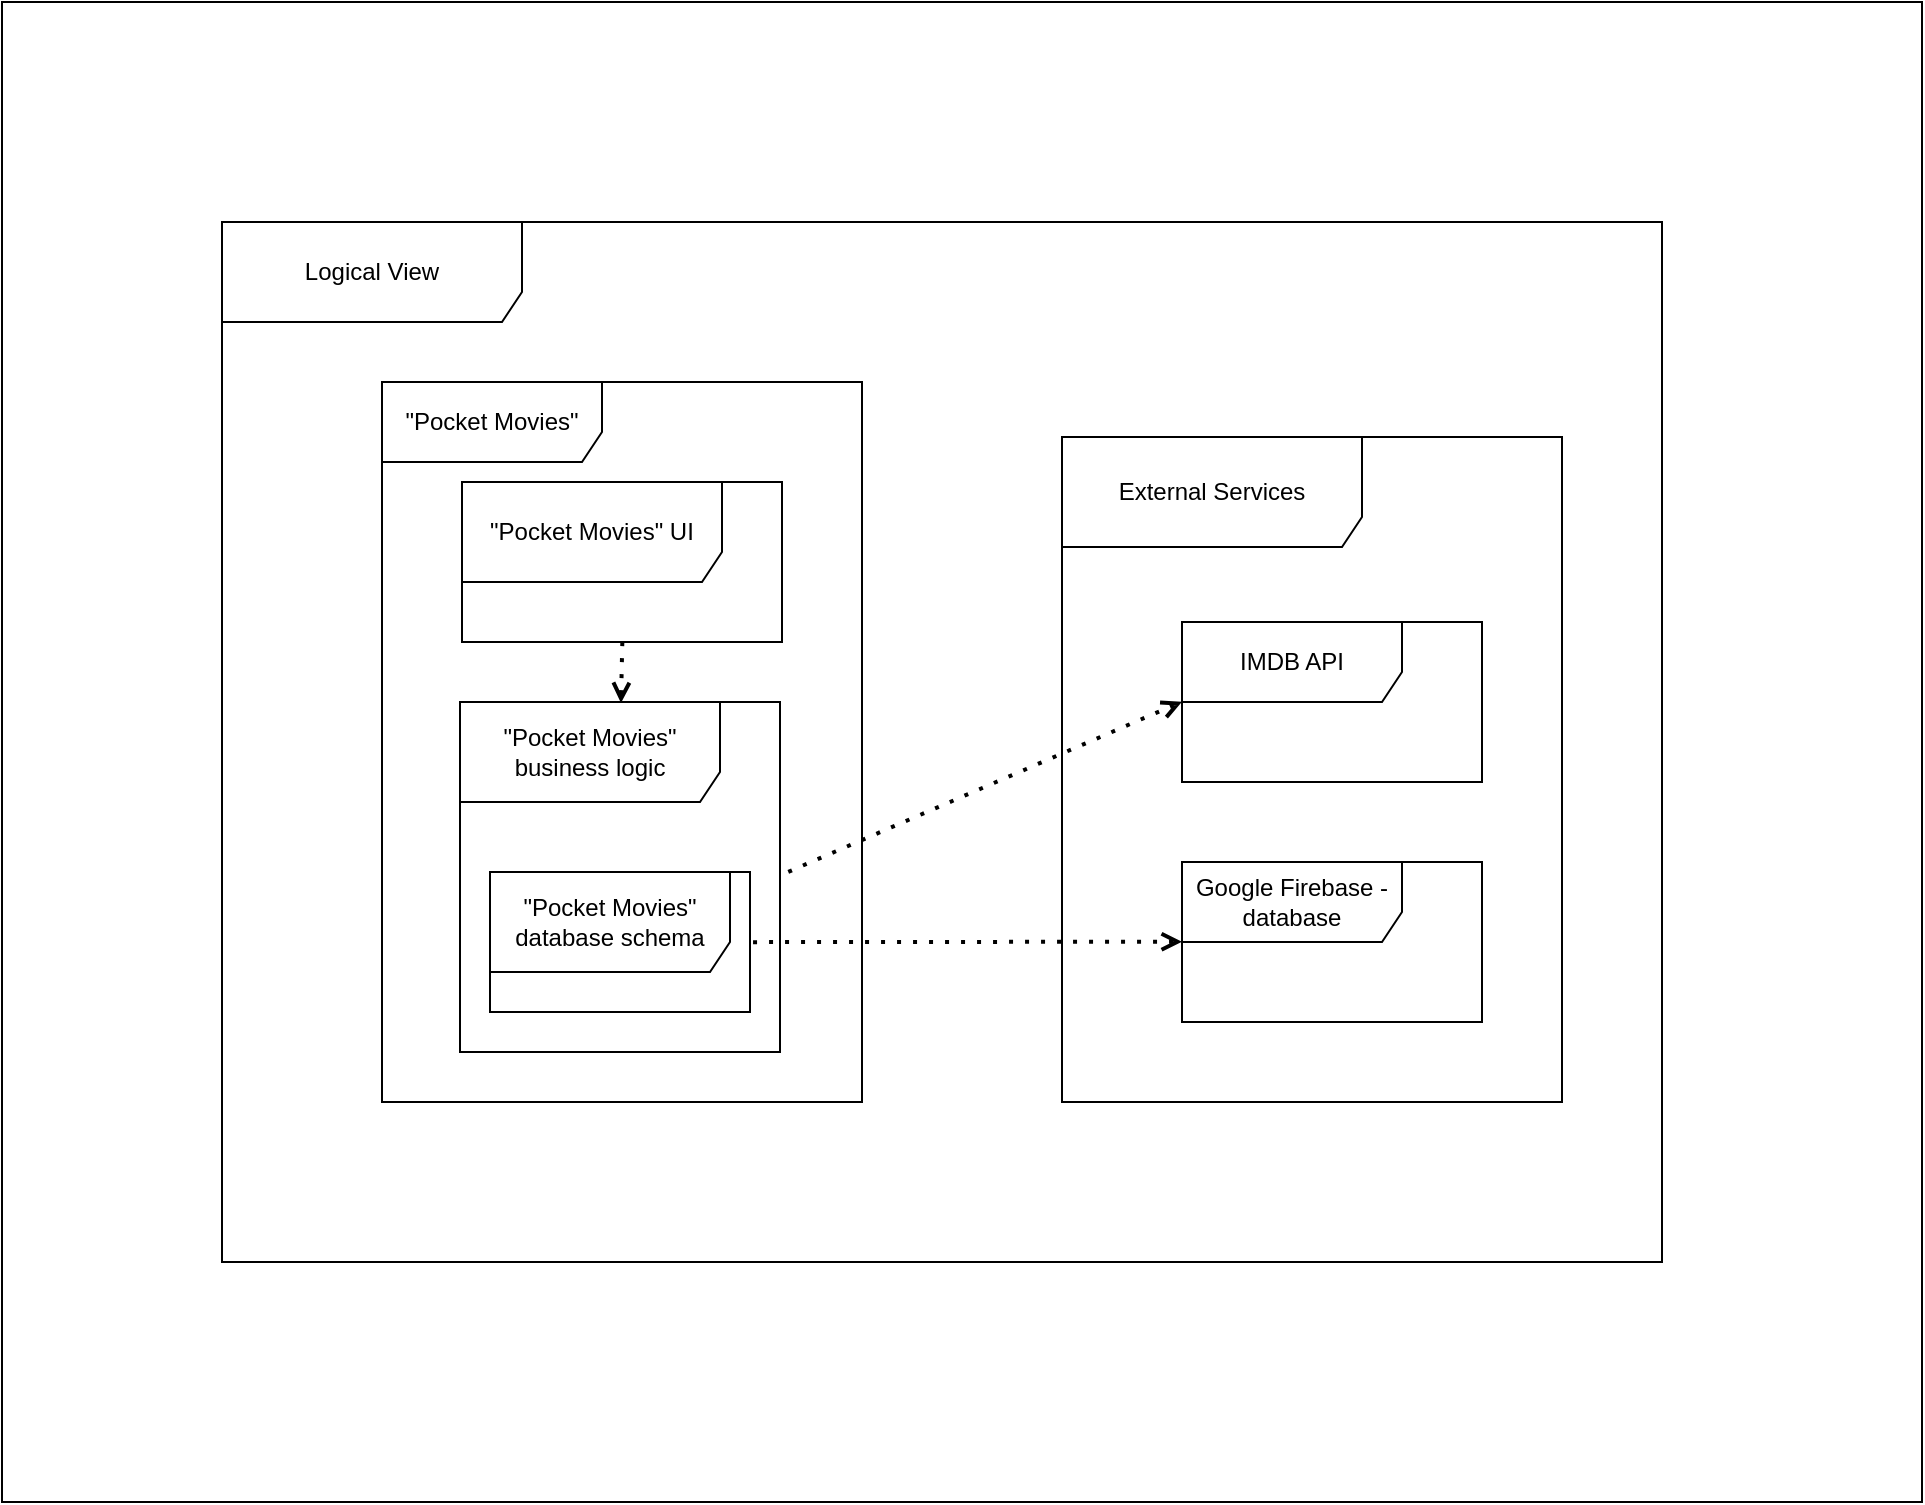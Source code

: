 <mxfile version="21.0.6" type="device"><diagram name="Página-1" id="TvzBjd5Eosd-kSfaXX4P"><mxGraphModel dx="1728" dy="944" grid="1" gridSize="10" guides="1" tooltips="1" connect="1" arrows="1" fold="1" page="1" pageScale="1" pageWidth="827" pageHeight="1169" math="0" shadow="0"><root><mxCell id="0"/><mxCell id="1" parent="0"/><mxCell id="bdJwd4mx3GRutUot14-f-104" value="" style="rounded=0;whiteSpace=wrap;html=1;" vertex="1" parent="1"><mxGeometry x="120" y="260" width="960" height="750" as="geometry"/></mxCell><mxCell id="bdJwd4mx3GRutUot14-f-15" value="" style="group" vertex="1" connectable="0" parent="1"><mxGeometry x="230" y="370" width="720" height="520" as="geometry"/></mxCell><mxCell id="XH1ijieT8c7nQeCuMwBS-1" value="Logical View" style="shape=umlFrame;whiteSpace=wrap;html=1;pointerEvents=0;width=150;height=50;" parent="bdJwd4mx3GRutUot14-f-15" vertex="1"><mxGeometry width="720" height="520" as="geometry"/></mxCell><mxCell id="bdJwd4mx3GRutUot14-f-12" value="" style="group" vertex="1" connectable="0" parent="bdJwd4mx3GRutUot14-f-15"><mxGeometry x="420" y="107.5" width="250" height="332.5" as="geometry"/></mxCell><mxCell id="XH1ijieT8c7nQeCuMwBS-7" value="External Services" style="shape=umlFrame;whiteSpace=wrap;html=1;pointerEvents=0;width=150;height=55;" parent="bdJwd4mx3GRutUot14-f-12" vertex="1"><mxGeometry width="250" height="332.5" as="geometry"/></mxCell><mxCell id="XH1ijieT8c7nQeCuMwBS-8" value="IMDB API" style="shape=umlFrame;whiteSpace=wrap;html=1;pointerEvents=0;width=110;height=40;" parent="bdJwd4mx3GRutUot14-f-12" vertex="1"><mxGeometry x="60" y="92.5" width="150" height="80" as="geometry"/></mxCell><mxCell id="XH1ijieT8c7nQeCuMwBS-10" value="Google Firebase -&lt;br&gt;database" style="shape=umlFrame;whiteSpace=wrap;html=1;pointerEvents=0;width=110;height=40;" parent="bdJwd4mx3GRutUot14-f-12" vertex="1"><mxGeometry x="60" y="212.5" width="150" height="80" as="geometry"/></mxCell><mxCell id="bdJwd4mx3GRutUot14-f-14" value="" style="group" vertex="1" connectable="0" parent="bdJwd4mx3GRutUot14-f-15"><mxGeometry x="80" y="80" width="240" height="360" as="geometry"/></mxCell><mxCell id="XH1ijieT8c7nQeCuMwBS-2" value="&quot;Pocket Movies&quot;" style="shape=umlFrame;whiteSpace=wrap;html=1;pointerEvents=0;width=110;height=40;" parent="bdJwd4mx3GRutUot14-f-14" vertex="1"><mxGeometry width="240" height="360" as="geometry"/></mxCell><mxCell id="XH1ijieT8c7nQeCuMwBS-3" value="&quot;Pocket Movies&quot; UI" style="shape=umlFrame;whiteSpace=wrap;html=1;pointerEvents=0;width=130;height=50;" parent="bdJwd4mx3GRutUot14-f-14" vertex="1"><mxGeometry x="40" y="50" width="160" height="80" as="geometry"/></mxCell><mxCell id="bdJwd4mx3GRutUot14-f-4" value="" style="endArrow=none;dashed=1;html=1;dashPattern=1 3;strokeWidth=2;rounded=0;startArrow=open;startFill=0;entryX=0.501;entryY=1.003;entryDx=0;entryDy=0;entryPerimeter=0;exitX=0.503;exitY=0.003;exitDx=0;exitDy=0;exitPerimeter=0;" edge="1" parent="bdJwd4mx3GRutUot14-f-14" source="XH1ijieT8c7nQeCuMwBS-4" target="XH1ijieT8c7nQeCuMwBS-3"><mxGeometry width="50" height="50" relative="1" as="geometry"><mxPoint x="680" y="230" as="sourcePoint"/><mxPoint x="335" y="229" as="targetPoint"/></mxGeometry></mxCell><mxCell id="bdJwd4mx3GRutUot14-f-13" value="" style="group" vertex="1" connectable="0" parent="bdJwd4mx3GRutUot14-f-14"><mxGeometry x="39" y="160" width="160" height="175" as="geometry"/></mxCell><mxCell id="XH1ijieT8c7nQeCuMwBS-4" value="&quot;Pocket Movies&quot; business logic" style="shape=umlFrame;whiteSpace=wrap;html=1;pointerEvents=0;width=130;height=50;" parent="bdJwd4mx3GRutUot14-f-13" vertex="1"><mxGeometry width="160" height="175" as="geometry"/></mxCell><mxCell id="XH1ijieT8c7nQeCuMwBS-5" value="&quot;Pocket Movies&quot;&lt;br&gt;database schema" style="shape=umlFrame;whiteSpace=wrap;html=1;pointerEvents=0;width=120;height=50;" parent="bdJwd4mx3GRutUot14-f-13" vertex="1"><mxGeometry x="15" y="85" width="130" height="70" as="geometry"/></mxCell><mxCell id="bdJwd4mx3GRutUot14-f-2" value="" style="endArrow=none;dashed=1;html=1;dashPattern=1 3;strokeWidth=2;rounded=0;startArrow=open;startFill=0;entryX=0.999;entryY=0.496;entryDx=0;entryDy=0;entryPerimeter=0;exitX=0;exitY=0.498;exitDx=0;exitDy=0;exitPerimeter=0;" edge="1" parent="bdJwd4mx3GRutUot14-f-15" source="XH1ijieT8c7nQeCuMwBS-8" target="XH1ijieT8c7nQeCuMwBS-4"><mxGeometry width="50" height="50" relative="1" as="geometry"><mxPoint x="520" y="270" as="sourcePoint"/><mxPoint x="570" y="220" as="targetPoint"/></mxGeometry></mxCell><mxCell id="bdJwd4mx3GRutUot14-f-6" value="" style="endArrow=none;dashed=1;html=1;dashPattern=1 3;strokeWidth=2;rounded=0;startArrow=open;startFill=0;entryX=1.001;entryY=0.501;entryDx=0;entryDy=0;entryPerimeter=0;exitX=0;exitY=0.498;exitDx=0;exitDy=0;exitPerimeter=0;" edge="1" parent="bdJwd4mx3GRutUot14-f-15" source="XH1ijieT8c7nQeCuMwBS-10" target="XH1ijieT8c7nQeCuMwBS-5"><mxGeometry width="50" height="50" relative="1" as="geometry"><mxPoint x="750" y="242" as="sourcePoint"/><mxPoint x="415" y="309" as="targetPoint"/></mxGeometry></mxCell></root></mxGraphModel></diagram></mxfile>